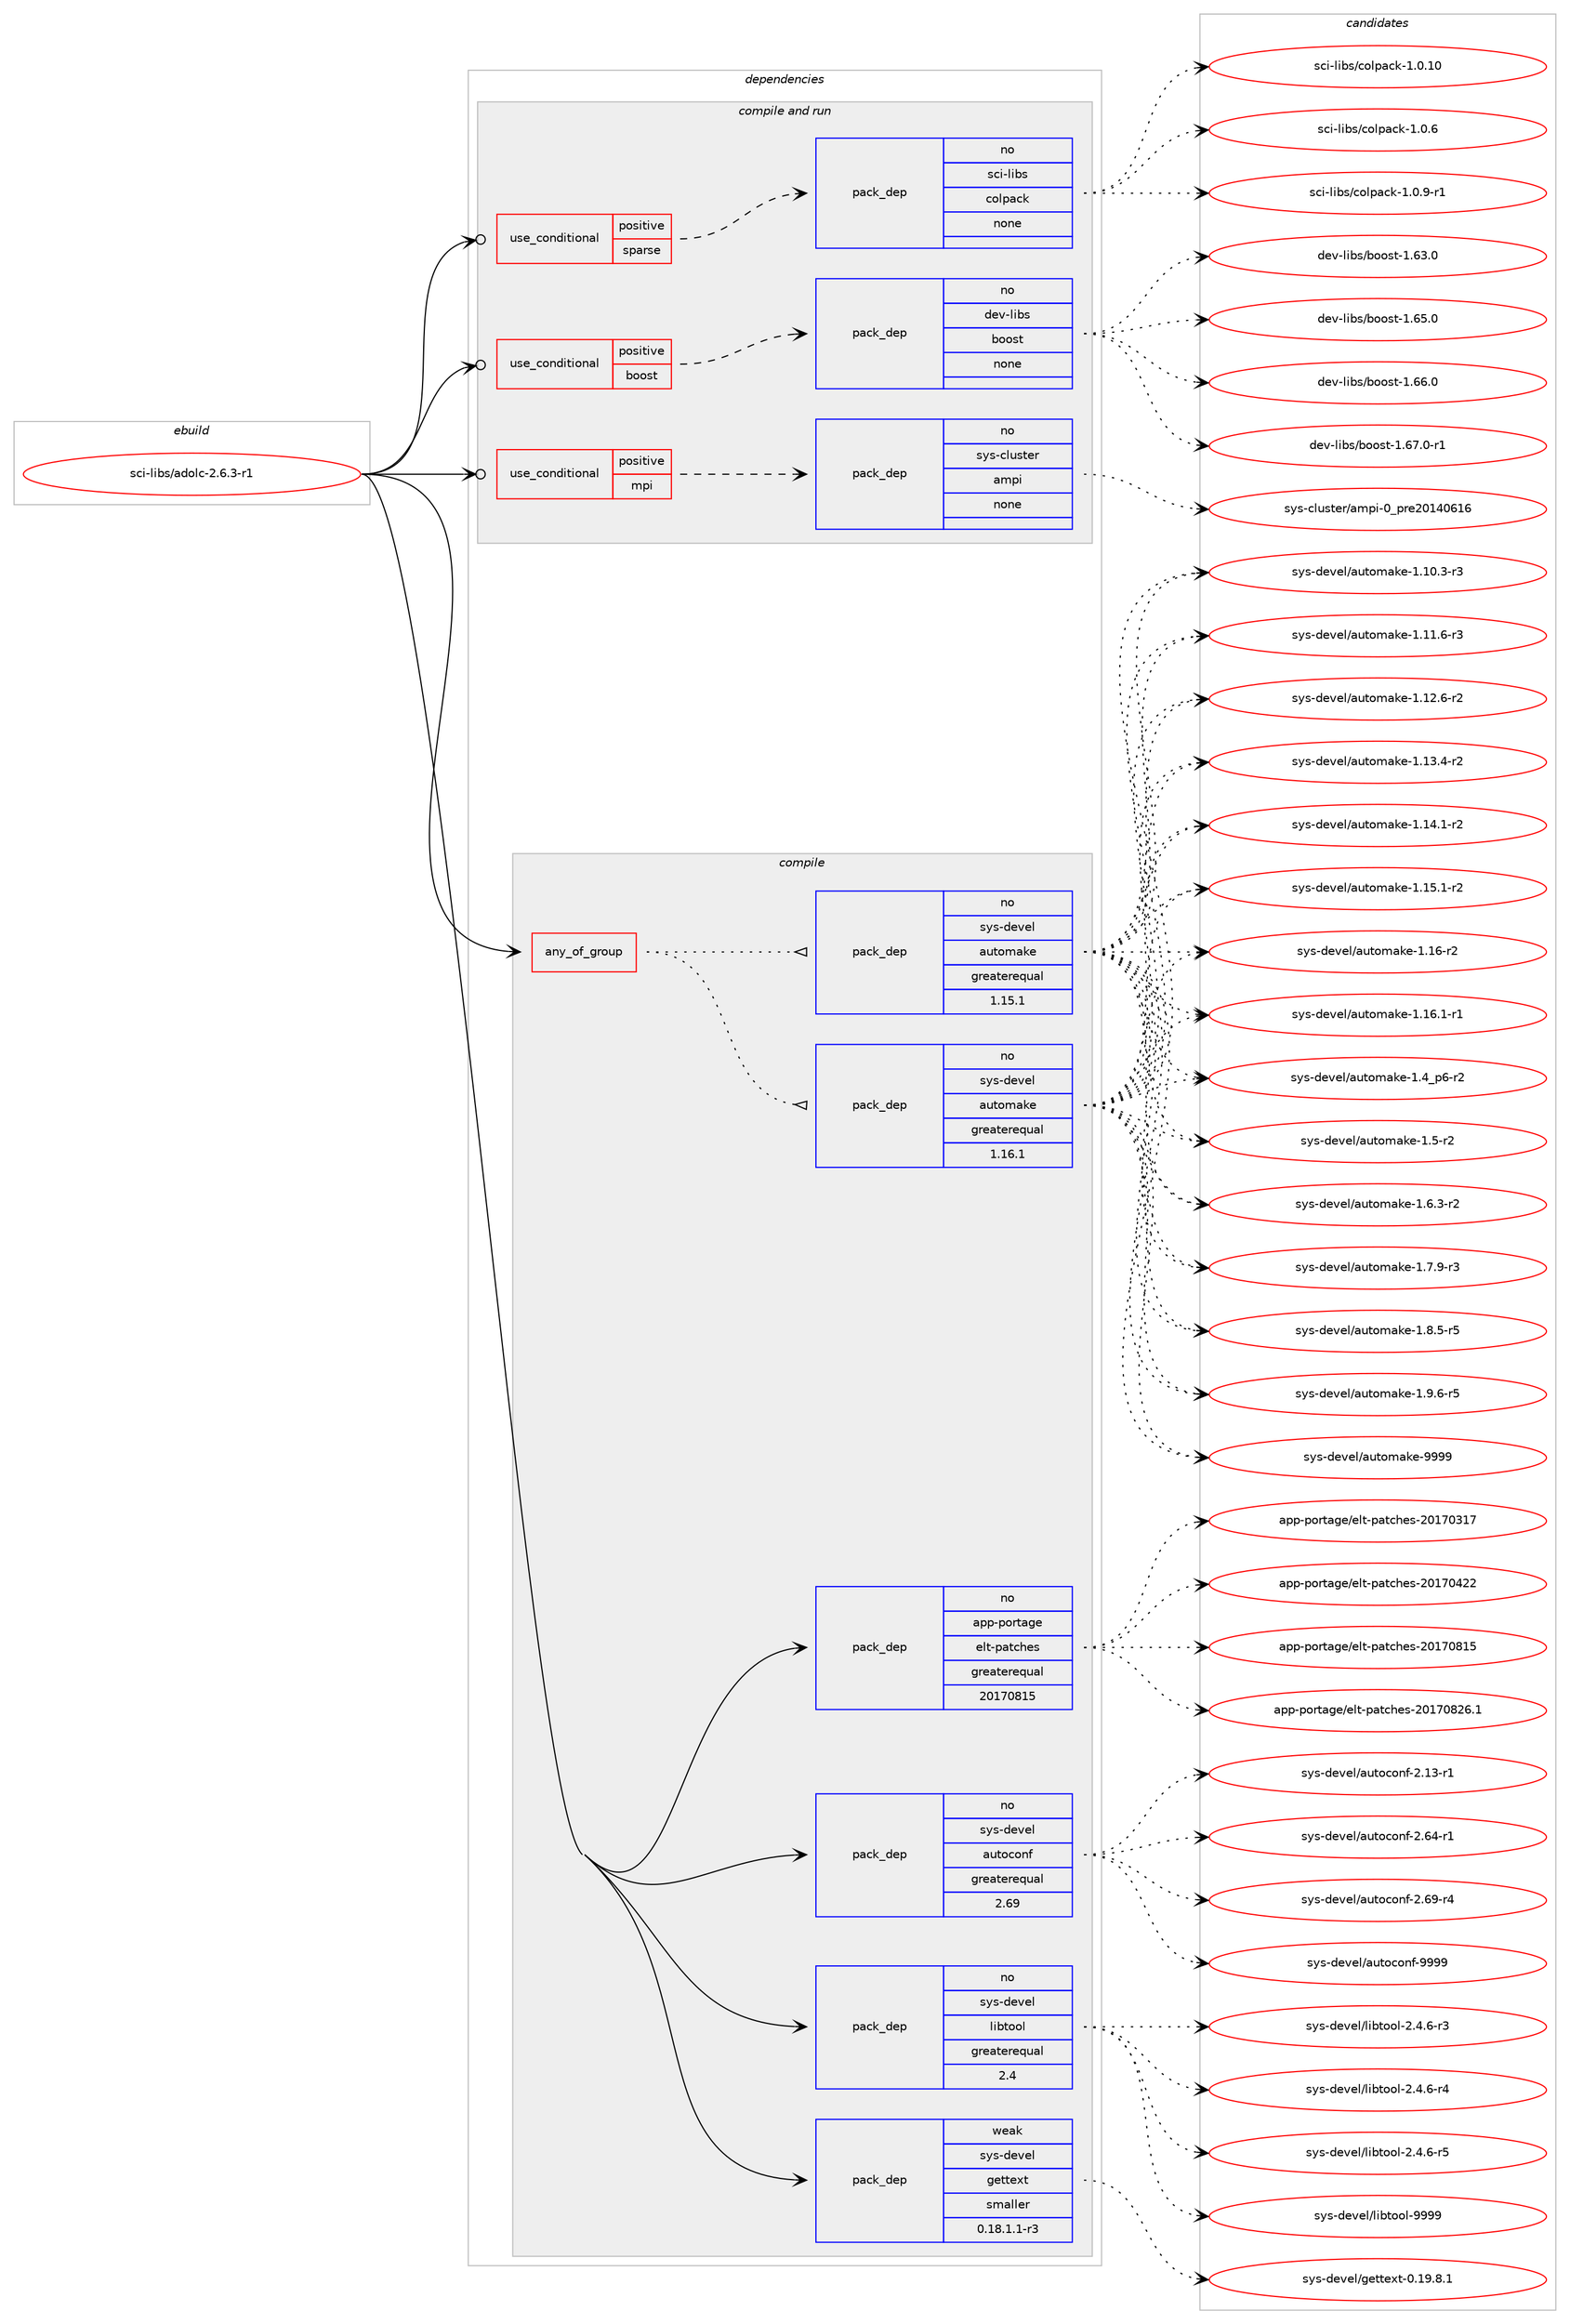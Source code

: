 digraph prolog {

# *************
# Graph options
# *************

newrank=true;
concentrate=true;
compound=true;
graph [rankdir=LR,fontname=Helvetica,fontsize=10,ranksep=1.5];#, ranksep=2.5, nodesep=0.2];
edge  [arrowhead=vee];
node  [fontname=Helvetica,fontsize=10];

# **********
# The ebuild
# **********

subgraph cluster_leftcol {
color=gray;
rank=same;
label=<<i>ebuild</i>>;
id [label="sci-libs/adolc-2.6.3-r1", color=red, width=4, href="../sci-libs/adolc-2.6.3-r1.svg"];
}

# ****************
# The dependencies
# ****************

subgraph cluster_midcol {
color=gray;
label=<<i>dependencies</i>>;
subgraph cluster_compile {
fillcolor="#eeeeee";
style=filled;
label=<<i>compile</i>>;
subgraph any26858 {
dependency1692042 [label=<<TABLE BORDER="0" CELLBORDER="1" CELLSPACING="0" CELLPADDING="4"><TR><TD CELLPADDING="10">any_of_group</TD></TR></TABLE>>, shape=none, color=red];subgraph pack1211324 {
dependency1692043 [label=<<TABLE BORDER="0" CELLBORDER="1" CELLSPACING="0" CELLPADDING="4" WIDTH="220"><TR><TD ROWSPAN="6" CELLPADDING="30">pack_dep</TD></TR><TR><TD WIDTH="110">no</TD></TR><TR><TD>sys-devel</TD></TR><TR><TD>automake</TD></TR><TR><TD>greaterequal</TD></TR><TR><TD>1.16.1</TD></TR></TABLE>>, shape=none, color=blue];
}
dependency1692042:e -> dependency1692043:w [weight=20,style="dotted",arrowhead="oinv"];
subgraph pack1211325 {
dependency1692044 [label=<<TABLE BORDER="0" CELLBORDER="1" CELLSPACING="0" CELLPADDING="4" WIDTH="220"><TR><TD ROWSPAN="6" CELLPADDING="30">pack_dep</TD></TR><TR><TD WIDTH="110">no</TD></TR><TR><TD>sys-devel</TD></TR><TR><TD>automake</TD></TR><TR><TD>greaterequal</TD></TR><TR><TD>1.15.1</TD></TR></TABLE>>, shape=none, color=blue];
}
dependency1692042:e -> dependency1692044:w [weight=20,style="dotted",arrowhead="oinv"];
}
id:e -> dependency1692042:w [weight=20,style="solid",arrowhead="vee"];
subgraph pack1211326 {
dependency1692045 [label=<<TABLE BORDER="0" CELLBORDER="1" CELLSPACING="0" CELLPADDING="4" WIDTH="220"><TR><TD ROWSPAN="6" CELLPADDING="30">pack_dep</TD></TR><TR><TD WIDTH="110">no</TD></TR><TR><TD>app-portage</TD></TR><TR><TD>elt-patches</TD></TR><TR><TD>greaterequal</TD></TR><TR><TD>20170815</TD></TR></TABLE>>, shape=none, color=blue];
}
id:e -> dependency1692045:w [weight=20,style="solid",arrowhead="vee"];
subgraph pack1211327 {
dependency1692046 [label=<<TABLE BORDER="0" CELLBORDER="1" CELLSPACING="0" CELLPADDING="4" WIDTH="220"><TR><TD ROWSPAN="6" CELLPADDING="30">pack_dep</TD></TR><TR><TD WIDTH="110">no</TD></TR><TR><TD>sys-devel</TD></TR><TR><TD>autoconf</TD></TR><TR><TD>greaterequal</TD></TR><TR><TD>2.69</TD></TR></TABLE>>, shape=none, color=blue];
}
id:e -> dependency1692046:w [weight=20,style="solid",arrowhead="vee"];
subgraph pack1211328 {
dependency1692047 [label=<<TABLE BORDER="0" CELLBORDER="1" CELLSPACING="0" CELLPADDING="4" WIDTH="220"><TR><TD ROWSPAN="6" CELLPADDING="30">pack_dep</TD></TR><TR><TD WIDTH="110">no</TD></TR><TR><TD>sys-devel</TD></TR><TR><TD>libtool</TD></TR><TR><TD>greaterequal</TD></TR><TR><TD>2.4</TD></TR></TABLE>>, shape=none, color=blue];
}
id:e -> dependency1692047:w [weight=20,style="solid",arrowhead="vee"];
subgraph pack1211329 {
dependency1692048 [label=<<TABLE BORDER="0" CELLBORDER="1" CELLSPACING="0" CELLPADDING="4" WIDTH="220"><TR><TD ROWSPAN="6" CELLPADDING="30">pack_dep</TD></TR><TR><TD WIDTH="110">weak</TD></TR><TR><TD>sys-devel</TD></TR><TR><TD>gettext</TD></TR><TR><TD>smaller</TD></TR><TR><TD>0.18.1.1-r3</TD></TR></TABLE>>, shape=none, color=blue];
}
id:e -> dependency1692048:w [weight=20,style="solid",arrowhead="vee"];
}
subgraph cluster_compileandrun {
fillcolor="#eeeeee";
style=filled;
label=<<i>compile and run</i>>;
subgraph cond453008 {
dependency1692049 [label=<<TABLE BORDER="0" CELLBORDER="1" CELLSPACING="0" CELLPADDING="4"><TR><TD ROWSPAN="3" CELLPADDING="10">use_conditional</TD></TR><TR><TD>positive</TD></TR><TR><TD>boost</TD></TR></TABLE>>, shape=none, color=red];
subgraph pack1211330 {
dependency1692050 [label=<<TABLE BORDER="0" CELLBORDER="1" CELLSPACING="0" CELLPADDING="4" WIDTH="220"><TR><TD ROWSPAN="6" CELLPADDING="30">pack_dep</TD></TR><TR><TD WIDTH="110">no</TD></TR><TR><TD>dev-libs</TD></TR><TR><TD>boost</TD></TR><TR><TD>none</TD></TR><TR><TD></TD></TR></TABLE>>, shape=none, color=blue];
}
dependency1692049:e -> dependency1692050:w [weight=20,style="dashed",arrowhead="vee"];
}
id:e -> dependency1692049:w [weight=20,style="solid",arrowhead="odotvee"];
subgraph cond453009 {
dependency1692051 [label=<<TABLE BORDER="0" CELLBORDER="1" CELLSPACING="0" CELLPADDING="4"><TR><TD ROWSPAN="3" CELLPADDING="10">use_conditional</TD></TR><TR><TD>positive</TD></TR><TR><TD>mpi</TD></TR></TABLE>>, shape=none, color=red];
subgraph pack1211331 {
dependency1692052 [label=<<TABLE BORDER="0" CELLBORDER="1" CELLSPACING="0" CELLPADDING="4" WIDTH="220"><TR><TD ROWSPAN="6" CELLPADDING="30">pack_dep</TD></TR><TR><TD WIDTH="110">no</TD></TR><TR><TD>sys-cluster</TD></TR><TR><TD>ampi</TD></TR><TR><TD>none</TD></TR><TR><TD></TD></TR></TABLE>>, shape=none, color=blue];
}
dependency1692051:e -> dependency1692052:w [weight=20,style="dashed",arrowhead="vee"];
}
id:e -> dependency1692051:w [weight=20,style="solid",arrowhead="odotvee"];
subgraph cond453010 {
dependency1692053 [label=<<TABLE BORDER="0" CELLBORDER="1" CELLSPACING="0" CELLPADDING="4"><TR><TD ROWSPAN="3" CELLPADDING="10">use_conditional</TD></TR><TR><TD>positive</TD></TR><TR><TD>sparse</TD></TR></TABLE>>, shape=none, color=red];
subgraph pack1211332 {
dependency1692054 [label=<<TABLE BORDER="0" CELLBORDER="1" CELLSPACING="0" CELLPADDING="4" WIDTH="220"><TR><TD ROWSPAN="6" CELLPADDING="30">pack_dep</TD></TR><TR><TD WIDTH="110">no</TD></TR><TR><TD>sci-libs</TD></TR><TR><TD>colpack</TD></TR><TR><TD>none</TD></TR><TR><TD></TD></TR></TABLE>>, shape=none, color=blue];
}
dependency1692053:e -> dependency1692054:w [weight=20,style="dashed",arrowhead="vee"];
}
id:e -> dependency1692053:w [weight=20,style="solid",arrowhead="odotvee"];
}
subgraph cluster_run {
fillcolor="#eeeeee";
style=filled;
label=<<i>run</i>>;
}
}

# **************
# The candidates
# **************

subgraph cluster_choices {
rank=same;
color=gray;
label=<<i>candidates</i>>;

subgraph choice1211324 {
color=black;
nodesep=1;
choice11512111545100101118101108479711711611110997107101454946494846514511451 [label="sys-devel/automake-1.10.3-r3", color=red, width=4,href="../sys-devel/automake-1.10.3-r3.svg"];
choice11512111545100101118101108479711711611110997107101454946494946544511451 [label="sys-devel/automake-1.11.6-r3", color=red, width=4,href="../sys-devel/automake-1.11.6-r3.svg"];
choice11512111545100101118101108479711711611110997107101454946495046544511450 [label="sys-devel/automake-1.12.6-r2", color=red, width=4,href="../sys-devel/automake-1.12.6-r2.svg"];
choice11512111545100101118101108479711711611110997107101454946495146524511450 [label="sys-devel/automake-1.13.4-r2", color=red, width=4,href="../sys-devel/automake-1.13.4-r2.svg"];
choice11512111545100101118101108479711711611110997107101454946495246494511450 [label="sys-devel/automake-1.14.1-r2", color=red, width=4,href="../sys-devel/automake-1.14.1-r2.svg"];
choice11512111545100101118101108479711711611110997107101454946495346494511450 [label="sys-devel/automake-1.15.1-r2", color=red, width=4,href="../sys-devel/automake-1.15.1-r2.svg"];
choice1151211154510010111810110847971171161111099710710145494649544511450 [label="sys-devel/automake-1.16-r2", color=red, width=4,href="../sys-devel/automake-1.16-r2.svg"];
choice11512111545100101118101108479711711611110997107101454946495446494511449 [label="sys-devel/automake-1.16.1-r1", color=red, width=4,href="../sys-devel/automake-1.16.1-r1.svg"];
choice115121115451001011181011084797117116111109971071014549465295112544511450 [label="sys-devel/automake-1.4_p6-r2", color=red, width=4,href="../sys-devel/automake-1.4_p6-r2.svg"];
choice11512111545100101118101108479711711611110997107101454946534511450 [label="sys-devel/automake-1.5-r2", color=red, width=4,href="../sys-devel/automake-1.5-r2.svg"];
choice115121115451001011181011084797117116111109971071014549465446514511450 [label="sys-devel/automake-1.6.3-r2", color=red, width=4,href="../sys-devel/automake-1.6.3-r2.svg"];
choice115121115451001011181011084797117116111109971071014549465546574511451 [label="sys-devel/automake-1.7.9-r3", color=red, width=4,href="../sys-devel/automake-1.7.9-r3.svg"];
choice115121115451001011181011084797117116111109971071014549465646534511453 [label="sys-devel/automake-1.8.5-r5", color=red, width=4,href="../sys-devel/automake-1.8.5-r5.svg"];
choice115121115451001011181011084797117116111109971071014549465746544511453 [label="sys-devel/automake-1.9.6-r5", color=red, width=4,href="../sys-devel/automake-1.9.6-r5.svg"];
choice115121115451001011181011084797117116111109971071014557575757 [label="sys-devel/automake-9999", color=red, width=4,href="../sys-devel/automake-9999.svg"];
dependency1692043:e -> choice11512111545100101118101108479711711611110997107101454946494846514511451:w [style=dotted,weight="100"];
dependency1692043:e -> choice11512111545100101118101108479711711611110997107101454946494946544511451:w [style=dotted,weight="100"];
dependency1692043:e -> choice11512111545100101118101108479711711611110997107101454946495046544511450:w [style=dotted,weight="100"];
dependency1692043:e -> choice11512111545100101118101108479711711611110997107101454946495146524511450:w [style=dotted,weight="100"];
dependency1692043:e -> choice11512111545100101118101108479711711611110997107101454946495246494511450:w [style=dotted,weight="100"];
dependency1692043:e -> choice11512111545100101118101108479711711611110997107101454946495346494511450:w [style=dotted,weight="100"];
dependency1692043:e -> choice1151211154510010111810110847971171161111099710710145494649544511450:w [style=dotted,weight="100"];
dependency1692043:e -> choice11512111545100101118101108479711711611110997107101454946495446494511449:w [style=dotted,weight="100"];
dependency1692043:e -> choice115121115451001011181011084797117116111109971071014549465295112544511450:w [style=dotted,weight="100"];
dependency1692043:e -> choice11512111545100101118101108479711711611110997107101454946534511450:w [style=dotted,weight="100"];
dependency1692043:e -> choice115121115451001011181011084797117116111109971071014549465446514511450:w [style=dotted,weight="100"];
dependency1692043:e -> choice115121115451001011181011084797117116111109971071014549465546574511451:w [style=dotted,weight="100"];
dependency1692043:e -> choice115121115451001011181011084797117116111109971071014549465646534511453:w [style=dotted,weight="100"];
dependency1692043:e -> choice115121115451001011181011084797117116111109971071014549465746544511453:w [style=dotted,weight="100"];
dependency1692043:e -> choice115121115451001011181011084797117116111109971071014557575757:w [style=dotted,weight="100"];
}
subgraph choice1211325 {
color=black;
nodesep=1;
choice11512111545100101118101108479711711611110997107101454946494846514511451 [label="sys-devel/automake-1.10.3-r3", color=red, width=4,href="../sys-devel/automake-1.10.3-r3.svg"];
choice11512111545100101118101108479711711611110997107101454946494946544511451 [label="sys-devel/automake-1.11.6-r3", color=red, width=4,href="../sys-devel/automake-1.11.6-r3.svg"];
choice11512111545100101118101108479711711611110997107101454946495046544511450 [label="sys-devel/automake-1.12.6-r2", color=red, width=4,href="../sys-devel/automake-1.12.6-r2.svg"];
choice11512111545100101118101108479711711611110997107101454946495146524511450 [label="sys-devel/automake-1.13.4-r2", color=red, width=4,href="../sys-devel/automake-1.13.4-r2.svg"];
choice11512111545100101118101108479711711611110997107101454946495246494511450 [label="sys-devel/automake-1.14.1-r2", color=red, width=4,href="../sys-devel/automake-1.14.1-r2.svg"];
choice11512111545100101118101108479711711611110997107101454946495346494511450 [label="sys-devel/automake-1.15.1-r2", color=red, width=4,href="../sys-devel/automake-1.15.1-r2.svg"];
choice1151211154510010111810110847971171161111099710710145494649544511450 [label="sys-devel/automake-1.16-r2", color=red, width=4,href="../sys-devel/automake-1.16-r2.svg"];
choice11512111545100101118101108479711711611110997107101454946495446494511449 [label="sys-devel/automake-1.16.1-r1", color=red, width=4,href="../sys-devel/automake-1.16.1-r1.svg"];
choice115121115451001011181011084797117116111109971071014549465295112544511450 [label="sys-devel/automake-1.4_p6-r2", color=red, width=4,href="../sys-devel/automake-1.4_p6-r2.svg"];
choice11512111545100101118101108479711711611110997107101454946534511450 [label="sys-devel/automake-1.5-r2", color=red, width=4,href="../sys-devel/automake-1.5-r2.svg"];
choice115121115451001011181011084797117116111109971071014549465446514511450 [label="sys-devel/automake-1.6.3-r2", color=red, width=4,href="../sys-devel/automake-1.6.3-r2.svg"];
choice115121115451001011181011084797117116111109971071014549465546574511451 [label="sys-devel/automake-1.7.9-r3", color=red, width=4,href="../sys-devel/automake-1.7.9-r3.svg"];
choice115121115451001011181011084797117116111109971071014549465646534511453 [label="sys-devel/automake-1.8.5-r5", color=red, width=4,href="../sys-devel/automake-1.8.5-r5.svg"];
choice115121115451001011181011084797117116111109971071014549465746544511453 [label="sys-devel/automake-1.9.6-r5", color=red, width=4,href="../sys-devel/automake-1.9.6-r5.svg"];
choice115121115451001011181011084797117116111109971071014557575757 [label="sys-devel/automake-9999", color=red, width=4,href="../sys-devel/automake-9999.svg"];
dependency1692044:e -> choice11512111545100101118101108479711711611110997107101454946494846514511451:w [style=dotted,weight="100"];
dependency1692044:e -> choice11512111545100101118101108479711711611110997107101454946494946544511451:w [style=dotted,weight="100"];
dependency1692044:e -> choice11512111545100101118101108479711711611110997107101454946495046544511450:w [style=dotted,weight="100"];
dependency1692044:e -> choice11512111545100101118101108479711711611110997107101454946495146524511450:w [style=dotted,weight="100"];
dependency1692044:e -> choice11512111545100101118101108479711711611110997107101454946495246494511450:w [style=dotted,weight="100"];
dependency1692044:e -> choice11512111545100101118101108479711711611110997107101454946495346494511450:w [style=dotted,weight="100"];
dependency1692044:e -> choice1151211154510010111810110847971171161111099710710145494649544511450:w [style=dotted,weight="100"];
dependency1692044:e -> choice11512111545100101118101108479711711611110997107101454946495446494511449:w [style=dotted,weight="100"];
dependency1692044:e -> choice115121115451001011181011084797117116111109971071014549465295112544511450:w [style=dotted,weight="100"];
dependency1692044:e -> choice11512111545100101118101108479711711611110997107101454946534511450:w [style=dotted,weight="100"];
dependency1692044:e -> choice115121115451001011181011084797117116111109971071014549465446514511450:w [style=dotted,weight="100"];
dependency1692044:e -> choice115121115451001011181011084797117116111109971071014549465546574511451:w [style=dotted,weight="100"];
dependency1692044:e -> choice115121115451001011181011084797117116111109971071014549465646534511453:w [style=dotted,weight="100"];
dependency1692044:e -> choice115121115451001011181011084797117116111109971071014549465746544511453:w [style=dotted,weight="100"];
dependency1692044:e -> choice115121115451001011181011084797117116111109971071014557575757:w [style=dotted,weight="100"];
}
subgraph choice1211326 {
color=black;
nodesep=1;
choice97112112451121111141169710310147101108116451129711699104101115455048495548514955 [label="app-portage/elt-patches-20170317", color=red, width=4,href="../app-portage/elt-patches-20170317.svg"];
choice97112112451121111141169710310147101108116451129711699104101115455048495548525050 [label="app-portage/elt-patches-20170422", color=red, width=4,href="../app-portage/elt-patches-20170422.svg"];
choice97112112451121111141169710310147101108116451129711699104101115455048495548564953 [label="app-portage/elt-patches-20170815", color=red, width=4,href="../app-portage/elt-patches-20170815.svg"];
choice971121124511211111411697103101471011081164511297116991041011154550484955485650544649 [label="app-portage/elt-patches-20170826.1", color=red, width=4,href="../app-portage/elt-patches-20170826.1.svg"];
dependency1692045:e -> choice97112112451121111141169710310147101108116451129711699104101115455048495548514955:w [style=dotted,weight="100"];
dependency1692045:e -> choice97112112451121111141169710310147101108116451129711699104101115455048495548525050:w [style=dotted,weight="100"];
dependency1692045:e -> choice97112112451121111141169710310147101108116451129711699104101115455048495548564953:w [style=dotted,weight="100"];
dependency1692045:e -> choice971121124511211111411697103101471011081164511297116991041011154550484955485650544649:w [style=dotted,weight="100"];
}
subgraph choice1211327 {
color=black;
nodesep=1;
choice1151211154510010111810110847971171161119911111010245504649514511449 [label="sys-devel/autoconf-2.13-r1", color=red, width=4,href="../sys-devel/autoconf-2.13-r1.svg"];
choice1151211154510010111810110847971171161119911111010245504654524511449 [label="sys-devel/autoconf-2.64-r1", color=red, width=4,href="../sys-devel/autoconf-2.64-r1.svg"];
choice1151211154510010111810110847971171161119911111010245504654574511452 [label="sys-devel/autoconf-2.69-r4", color=red, width=4,href="../sys-devel/autoconf-2.69-r4.svg"];
choice115121115451001011181011084797117116111991111101024557575757 [label="sys-devel/autoconf-9999", color=red, width=4,href="../sys-devel/autoconf-9999.svg"];
dependency1692046:e -> choice1151211154510010111810110847971171161119911111010245504649514511449:w [style=dotted,weight="100"];
dependency1692046:e -> choice1151211154510010111810110847971171161119911111010245504654524511449:w [style=dotted,weight="100"];
dependency1692046:e -> choice1151211154510010111810110847971171161119911111010245504654574511452:w [style=dotted,weight="100"];
dependency1692046:e -> choice115121115451001011181011084797117116111991111101024557575757:w [style=dotted,weight="100"];
}
subgraph choice1211328 {
color=black;
nodesep=1;
choice1151211154510010111810110847108105981161111111084550465246544511451 [label="sys-devel/libtool-2.4.6-r3", color=red, width=4,href="../sys-devel/libtool-2.4.6-r3.svg"];
choice1151211154510010111810110847108105981161111111084550465246544511452 [label="sys-devel/libtool-2.4.6-r4", color=red, width=4,href="../sys-devel/libtool-2.4.6-r4.svg"];
choice1151211154510010111810110847108105981161111111084550465246544511453 [label="sys-devel/libtool-2.4.6-r5", color=red, width=4,href="../sys-devel/libtool-2.4.6-r5.svg"];
choice1151211154510010111810110847108105981161111111084557575757 [label="sys-devel/libtool-9999", color=red, width=4,href="../sys-devel/libtool-9999.svg"];
dependency1692047:e -> choice1151211154510010111810110847108105981161111111084550465246544511451:w [style=dotted,weight="100"];
dependency1692047:e -> choice1151211154510010111810110847108105981161111111084550465246544511452:w [style=dotted,weight="100"];
dependency1692047:e -> choice1151211154510010111810110847108105981161111111084550465246544511453:w [style=dotted,weight="100"];
dependency1692047:e -> choice1151211154510010111810110847108105981161111111084557575757:w [style=dotted,weight="100"];
}
subgraph choice1211329 {
color=black;
nodesep=1;
choice1151211154510010111810110847103101116116101120116454846495746564649 [label="sys-devel/gettext-0.19.8.1", color=red, width=4,href="../sys-devel/gettext-0.19.8.1.svg"];
dependency1692048:e -> choice1151211154510010111810110847103101116116101120116454846495746564649:w [style=dotted,weight="100"];
}
subgraph choice1211330 {
color=black;
nodesep=1;
choice1001011184510810598115479811111111511645494654514648 [label="dev-libs/boost-1.63.0", color=red, width=4,href="../dev-libs/boost-1.63.0.svg"];
choice1001011184510810598115479811111111511645494654534648 [label="dev-libs/boost-1.65.0", color=red, width=4,href="../dev-libs/boost-1.65.0.svg"];
choice1001011184510810598115479811111111511645494654544648 [label="dev-libs/boost-1.66.0", color=red, width=4,href="../dev-libs/boost-1.66.0.svg"];
choice10010111845108105981154798111111115116454946545546484511449 [label="dev-libs/boost-1.67.0-r1", color=red, width=4,href="../dev-libs/boost-1.67.0-r1.svg"];
dependency1692050:e -> choice1001011184510810598115479811111111511645494654514648:w [style=dotted,weight="100"];
dependency1692050:e -> choice1001011184510810598115479811111111511645494654534648:w [style=dotted,weight="100"];
dependency1692050:e -> choice1001011184510810598115479811111111511645494654544648:w [style=dotted,weight="100"];
dependency1692050:e -> choice10010111845108105981154798111111115116454946545546484511449:w [style=dotted,weight="100"];
}
subgraph choice1211331 {
color=black;
nodesep=1;
choice115121115459910811711511610111447971091121054548951121141015048495248544954 [label="sys-cluster/ampi-0_pre20140616", color=red, width=4,href="../sys-cluster/ampi-0_pre20140616.svg"];
dependency1692052:e -> choice115121115459910811711511610111447971091121054548951121141015048495248544954:w [style=dotted,weight="100"];
}
subgraph choice1211332 {
color=black;
nodesep=1;
choice1159910545108105981154799111108112979910745494648464948 [label="sci-libs/colpack-1.0.10", color=red, width=4,href="../sci-libs/colpack-1.0.10.svg"];
choice11599105451081059811547991111081129799107454946484654 [label="sci-libs/colpack-1.0.6", color=red, width=4,href="../sci-libs/colpack-1.0.6.svg"];
choice115991054510810598115479911110811297991074549464846574511449 [label="sci-libs/colpack-1.0.9-r1", color=red, width=4,href="../sci-libs/colpack-1.0.9-r1.svg"];
dependency1692054:e -> choice1159910545108105981154799111108112979910745494648464948:w [style=dotted,weight="100"];
dependency1692054:e -> choice11599105451081059811547991111081129799107454946484654:w [style=dotted,weight="100"];
dependency1692054:e -> choice115991054510810598115479911110811297991074549464846574511449:w [style=dotted,weight="100"];
}
}

}
